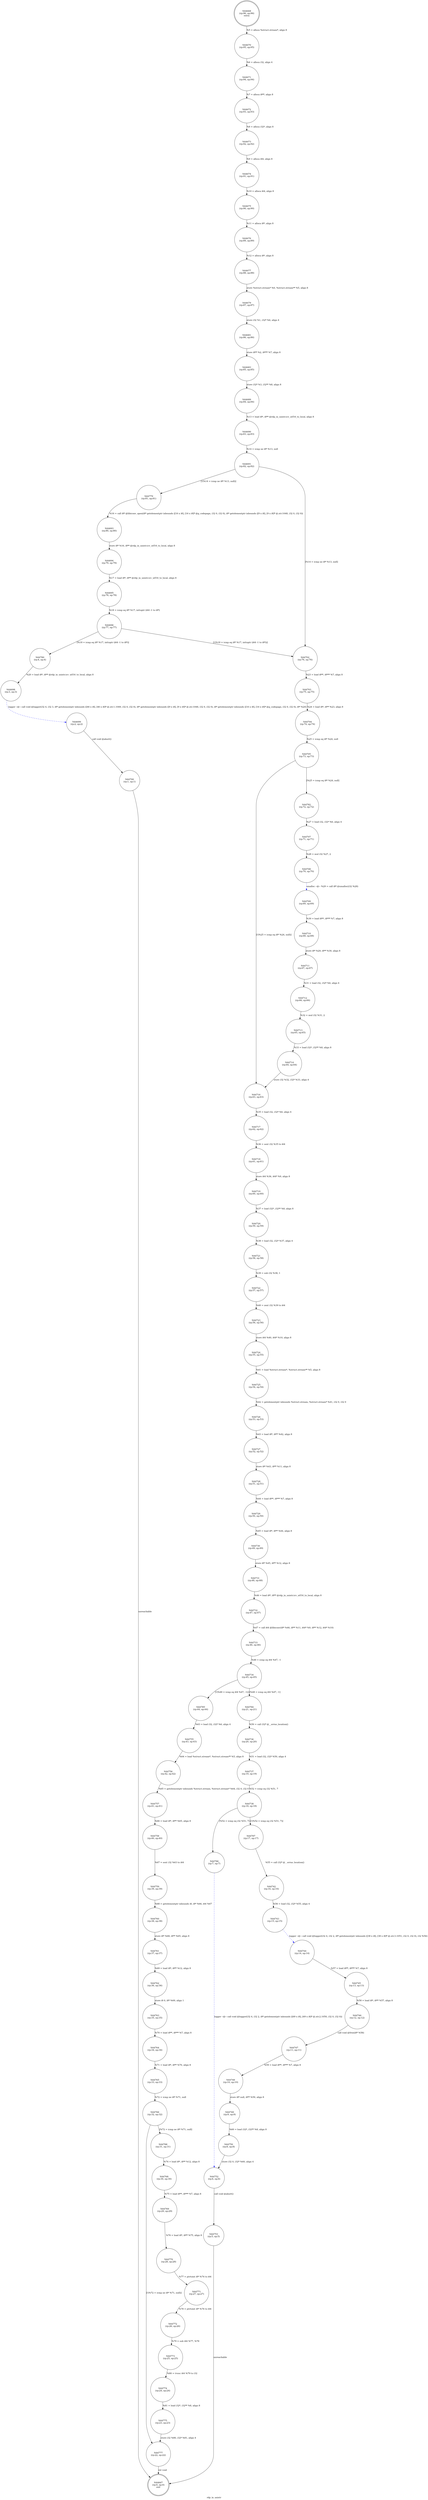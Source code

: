 digraph rdp_in_unistr {
label="rdp_in_unistr"
44667 [label="N44667\n(rp:0, ep:0)\nexit", shape="doublecircle"]
44668 [label="N44668\n(rp:96, ep:96)\nentry", shape="doublecircle"]
44668 -> 44670 [label="%5 = alloca %struct.stream*, align 8"]
44670 [label="N44670\n(rp:95, ep:95)", shape="circle"]
44670 -> 44671 [label="%6 = alloca i32, align 4"]
44671 [label="N44671\n(rp:94, ep:94)", shape="circle"]
44671 -> 44672 [label="%7 = alloca i8**, align 8"]
44672 [label="N44672\n(rp:93, ep:93)", shape="circle"]
44672 -> 44673 [label="%8 = alloca i32*, align 8"]
44673 [label="N44673\n(rp:92, ep:92)", shape="circle"]
44673 -> 44674 [label="%9 = alloca i64, align 8"]
44674 [label="N44674\n(rp:91, ep:91)", shape="circle"]
44674 -> 44675 [label="%10 = alloca i64, align 8"]
44675 [label="N44675\n(rp:90, ep:90)", shape="circle"]
44675 -> 44676 [label="%11 = alloca i8*, align 8"]
44676 [label="N44676\n(rp:89, ep:89)", shape="circle"]
44676 -> 44677 [label="%12 = alloca i8*, align 8"]
44677 [label="N44677\n(rp:88, ep:88)", shape="circle"]
44677 -> 44679 [label="store %struct.stream* %0, %struct.stream** %5, align 8"]
44679 [label="N44679\n(rp:87, ep:87)", shape="circle"]
44679 -> 44681 [label="store i32 %1, i32* %6, align 4"]
44681 [label="N44681\n(rp:86, ep:86)", shape="circle"]
44681 -> 44683 [label="store i8** %2, i8*** %7, align 8"]
44683 [label="N44683\n(rp:85, ep:85)", shape="circle"]
44683 -> 44689 [label="store i32* %3, i32** %8, align 8"]
44689 [label="N44689\n(rp:84, ep:84)", shape="circle"]
44689 -> 44690 [label="%13 = load i8*, i8** @rdp_in_unistr.icv_utf16_to_local, align 8"]
44690 [label="N44690\n(rp:83, ep:83)", shape="circle"]
44690 -> 44691 [label="%14 = icmp ne i8* %13, null"]
44691 [label="N44691\n(rp:82, ep:82)", shape="circle"]
44691 -> 44779 [label="[!(%14 = icmp ne i8* %13, null)]"]
44691 -> 44702 [label="[%14 = icmp ne i8* %13, null]"]
44693 [label="N44693\n(rp:80, ep:80)", shape="circle"]
44693 -> 44694 [label="store i8* %16, i8** @rdp_in_unistr.icv_utf16_to_local, align 8"]
44694 [label="N44694\n(rp:79, ep:79)", shape="circle"]
44694 -> 44695 [label="%17 = load i8*, i8** @rdp_in_unistr.icv_utf16_to_local, align 8"]
44695 [label="N44695\n(rp:78, ep:78)", shape="circle"]
44695 -> 44696 [label="%18 = icmp eq i8* %17, inttoptr (i64 -1 to i8*)"]
44696 [label="N44696\n(rp:77, ep:77)", shape="circle"]
44696 -> 44780 [label="[%18 = icmp eq i8* %17, inttoptr (i64 -1 to i8*)]"]
44696 -> 44702 [label="[!(%18 = icmp eq i8* %17, inttoptr (i64 -1 to i8*))]"]
44698 [label="N44698\n(rp:3, ep:3)", shape="circle"]
44698 -> 44699 [label="logger --@-- call void @logger(i32 4, i32 3, i8* getelementptr inbounds ([46 x i8], [46 x i8]* @.str.1.1049, i32 0, i32 0), i8* getelementptr inbounds ([9 x i8], [9 x i8]* @.str.1048, i32 0, i32 0), i8* getelementptr inbounds ([16 x i8], [16 x i8]* @g_codepage, i32 0, i32 0), i8* %20)", style="dashed", color="blue"]
44699 [label="N44699\n(rp:2, ep:2)", shape="circle"]
44699 -> 44700 [label="call void @abort()"]
44700 [label="N44700\n(rp:1, ep:1)", shape="circle"]
44700 -> 44667 [label="unreachable"]
44702 [label="N44702\n(rp:76, ep:76)", shape="circle"]
44702 -> 44703 [label="%23 = load i8**, i8*** %7, align 8"]
44703 [label="N44703\n(rp:75, ep:75)", shape="circle"]
44703 -> 44704 [label="%24 = load i8*, i8** %23, align 8"]
44704 [label="N44704\n(rp:74, ep:74)", shape="circle"]
44704 -> 44705 [label="%25 = icmp eq i8* %24, null"]
44705 [label="N44705\n(rp:73, ep:73)", shape="circle"]
44705 -> 44782 [label="[%25 = icmp eq i8* %24, null]"]
44705 -> 44716 [label="[!(%25 = icmp eq i8* %24, null)]"]
44707 [label="N44707\n(rp:71, ep:71)", shape="circle"]
44707 -> 44708 [label="%28 = mul i32 %27, 2"]
44708 [label="N44708\n(rp:70, ep:70)", shape="circle"]
44708 -> 44709 [label="xmalloc --@-- %29 = call i8* @xmalloc(i32 %28)", style="dashed", color="blue"]
44709 [label="N44709\n(rp:69, ep:69)", shape="circle"]
44709 -> 44710 [label="%30 = load i8**, i8*** %7, align 8"]
44710 [label="N44710\n(rp:68, ep:68)", shape="circle"]
44710 -> 44711 [label="store i8* %29, i8** %30, align 8"]
44711 [label="N44711\n(rp:67, ep:67)", shape="circle"]
44711 -> 44712 [label="%31 = load i32, i32* %6, align 4"]
44712 [label="N44712\n(rp:66, ep:66)", shape="circle"]
44712 -> 44713 [label="%32 = mul i32 %31, 2"]
44713 [label="N44713\n(rp:65, ep:65)", shape="circle"]
44713 -> 44714 [label="%33 = load i32*, i32** %8, align 8"]
44714 [label="N44714\n(rp:64, ep:64)", shape="circle"]
44714 -> 44716 [label="store i32 %32, i32* %33, align 4"]
44716 [label="N44716\n(rp:63, ep:63)", shape="circle"]
44716 -> 44717 [label="%35 = load i32, i32* %6, align 4"]
44717 [label="N44717\n(rp:62, ep:62)", shape="circle"]
44717 -> 44718 [label="%36 = sext i32 %35 to i64"]
44718 [label="N44718\n(rp:61, ep:61)", shape="circle"]
44718 -> 44719 [label="store i64 %36, i64* %9, align 8"]
44719 [label="N44719\n(rp:60, ep:60)", shape="circle"]
44719 -> 44720 [label="%37 = load i32*, i32** %8, align 8"]
44720 [label="N44720\n(rp:59, ep:59)", shape="circle"]
44720 -> 44721 [label="%38 = load i32, i32* %37, align 4"]
44721 [label="N44721\n(rp:58, ep:58)", shape="circle"]
44721 -> 44722 [label="%39 = sub i32 %38, 1"]
44722 [label="N44722\n(rp:57, ep:57)", shape="circle"]
44722 -> 44723 [label="%40 = zext i32 %39 to i64"]
44723 [label="N44723\n(rp:56, ep:56)", shape="circle"]
44723 -> 44724 [label="store i64 %40, i64* %10, align 8"]
44724 [label="N44724\n(rp:55, ep:55)", shape="circle"]
44724 -> 44725 [label="%41 = load %struct.stream*, %struct.stream** %5, align 8"]
44725 [label="N44725\n(rp:54, ep:54)", shape="circle"]
44725 -> 44726 [label="%42 = getelementptr inbounds %struct.stream, %struct.stream* %41, i32 0, i32 0"]
44726 [label="N44726\n(rp:53, ep:53)", shape="circle"]
44726 -> 44727 [label="%43 = load i8*, i8** %42, align 8"]
44727 [label="N44727\n(rp:52, ep:52)", shape="circle"]
44727 -> 44728 [label="store i8* %43, i8** %11, align 8"]
44728 [label="N44728\n(rp:51, ep:51)", shape="circle"]
44728 -> 44729 [label="%44 = load i8**, i8*** %7, align 8"]
44729 [label="N44729\n(rp:50, ep:50)", shape="circle"]
44729 -> 44730 [label="%45 = load i8*, i8** %44, align 8"]
44730 [label="N44730\n(rp:49, ep:49)", shape="circle"]
44730 -> 44731 [label="store i8* %45, i8** %12, align 8"]
44731 [label="N44731\n(rp:48, ep:48)", shape="circle"]
44731 -> 44732 [label="%46 = load i8*, i8** @rdp_in_unistr.icv_utf16_to_local, align 8"]
44732 [label="N44732\n(rp:47, ep:47)", shape="circle"]
44732 -> 44733 [label="%47 = call i64 @libiconv(i8* %46, i8** %11, i64* %9, i8** %12, i64* %10)"]
44733 [label="N44733\n(rp:46, ep:46)", shape="circle"]
44733 -> 44734 [label="%48 = icmp eq i64 %47, -1"]
44734 [label="N44734\n(rp:45, ep:45)", shape="circle"]
44734 -> 44784 [label="[%48 = icmp eq i64 %47, -1]"]
44734 -> 44785 [label="[!(%48 = icmp eq i64 %47, -1)]"]
44736 [label="N44736\n(rp:20, ep:20)", shape="circle"]
44736 -> 44737 [label="%51 = load i32, i32* %50, align 4"]
44737 [label="N44737\n(rp:19, ep:19)", shape="circle"]
44737 -> 44738 [label="%52 = icmp eq i32 %51, 7"]
44738 [label="N44738\n(rp:18, ep:18)", shape="circle"]
44738 -> 44786 [label="[%52 = icmp eq i32 %51, 7]"]
44738 -> 44787 [label="[!(%52 = icmp eq i32 %51, 7)]"]
44742 [label="N44742\n(rp:16, ep:16)", shape="circle"]
44742 -> 44743 [label="%56 = load i32, i32* %55, align 4"]
44743 [label="N44743\n(rp:15, ep:15)", shape="circle"]
44743 -> 44744 [label="logger --@-- call void @logger(i32 4, i32 2, i8* getelementptr inbounds ([38 x i8], [38 x i8]* @.str.3.1051, i32 0, i32 0), i32 %56)", style="dashed", color="blue"]
44744 [label="N44744\n(rp:14, ep:14)", shape="circle"]
44744 -> 44745 [label="%57 = load i8**, i8*** %7, align 8"]
44745 [label="N44745\n(rp:13, ep:13)", shape="circle"]
44745 -> 44746 [label="%58 = load i8*, i8** %57, align 8"]
44746 [label="N44746\n(rp:12, ep:12)", shape="circle"]
44746 -> 44747 [label="call void @free(i8* %58)"]
44747 [label="N44747\n(rp:11, ep:11)", shape="circle"]
44747 -> 44748 [label="%59 = load i8**, i8*** %7, align 8"]
44748 [label="N44748\n(rp:10, ep:10)", shape="circle"]
44748 -> 44749 [label="store i8* null, i8** %59, align 8"]
44749 [label="N44749\n(rp:9, ep:9)", shape="circle"]
44749 -> 44750 [label="%60 = load i32*, i32** %8, align 8"]
44750 [label="N44750\n(rp:8, ep:8)", shape="circle"]
44750 -> 44752 [label="store i32 0, i32* %60, align 4"]
44752 [label="N44752\n(rp:6, ep:6)", shape="circle"]
44752 -> 44753 [label="call void @abort()"]
44753 [label="N44753\n(rp:5, ep:5)", shape="circle"]
44753 -> 44667 [label="unreachable"]
44755 [label="N44755\n(rp:43, ep:43)", shape="circle"]
44755 -> 44756 [label="%64 = load %struct.stream*, %struct.stream** %5, align 8"]
44756 [label="N44756\n(rp:42, ep:42)", shape="circle"]
44756 -> 44757 [label="%65 = getelementptr inbounds %struct.stream, %struct.stream* %64, i32 0, i32 0"]
44757 [label="N44757\n(rp:41, ep:41)", shape="circle"]
44757 -> 44758 [label="%66 = load i8*, i8** %65, align 8"]
44758 [label="N44758\n(rp:40, ep:40)", shape="circle"]
44758 -> 44759 [label="%67 = sext i32 %63 to i64"]
44759 [label="N44759\n(rp:39, ep:39)", shape="circle"]
44759 -> 44760 [label="%68 = getelementptr inbounds i8, i8* %66, i64 %67"]
44760 [label="N44760\n(rp:38, ep:38)", shape="circle"]
44760 -> 44761 [label="store i8* %68, i8** %65, align 8"]
44761 [label="N44761\n(rp:37, ep:37)", shape="circle"]
44761 -> 44762 [label="%69 = load i8*, i8** %12, align 8"]
44762 [label="N44762\n(rp:36, ep:36)", shape="circle"]
44762 -> 44763 [label="store i8 0, i8* %69, align 1"]
44763 [label="N44763\n(rp:35, ep:35)", shape="circle"]
44763 -> 44764 [label="%70 = load i8**, i8*** %7, align 8"]
44764 [label="N44764\n(rp:34, ep:34)", shape="circle"]
44764 -> 44765 [label="%71 = load i8*, i8** %70, align 8"]
44765 [label="N44765\n(rp:33, ep:33)", shape="circle"]
44765 -> 44766 [label="%72 = icmp ne i8* %71, null"]
44766 [label="N44766\n(rp:32, ep:32)", shape="circle"]
44766 -> 44788 [label="[%72 = icmp ne i8* %71, null]"]
44766 -> 44777 [label="[!(%72 = icmp ne i8* %71, null)]"]
44768 [label="N44768\n(rp:30, ep:30)", shape="circle"]
44768 -> 44769 [label="%75 = load i8**, i8*** %7, align 8"]
44769 [label="N44769\n(rp:29, ep:29)", shape="circle"]
44769 -> 44770 [label="%76 = load i8*, i8** %75, align 8"]
44770 [label="N44770\n(rp:28, ep:28)", shape="circle"]
44770 -> 44771 [label="%77 = ptrtoint i8* %74 to i64"]
44771 [label="N44771\n(rp:27, ep:27)", shape="circle"]
44771 -> 44772 [label="%78 = ptrtoint i8* %76 to i64"]
44772 [label="N44772\n(rp:26, ep:26)", shape="circle"]
44772 -> 44773 [label="%79 = sub i64 %77, %78"]
44773 [label="N44773\n(rp:25, ep:25)", shape="circle"]
44773 -> 44774 [label="%80 = trunc i64 %79 to i32"]
44774 [label="N44774\n(rp:24, ep:24)", shape="circle"]
44774 -> 44775 [label="%81 = load i32*, i32** %8, align 8"]
44775 [label="N44775\n(rp:23, ep:23)", shape="circle"]
44775 -> 44777 [label="store i32 %80, i32* %81, align 4"]
44777 [label="N44777\n(rp:22, ep:22)", shape="circle"]
44777 -> 44667 [label="ret void"]
44779 [label="N44779\n(rp:81, ep:81)", shape="circle"]
44779 -> 44693 [label="%16 = call i8* @libiconv_open(i8* getelementptr inbounds ([16 x i8], [16 x i8]* @g_codepage, i32 0, i32 0), i8* getelementptr inbounds ([9 x i8], [9 x i8]* @.str.1048, i32 0, i32 0))"]
44780 [label="N44780\n(rp:4, ep:4)", shape="circle"]
44780 -> 44698 [label="%20 = load i8*, i8** @rdp_in_unistr.icv_utf16_to_local, align 8"]
44782 [label="N44782\n(rp:72, ep:72)", shape="circle"]
44782 -> 44707 [label="%27 = load i32, i32* %6, align 4"]
44784 [label="N44784\n(rp:21, ep:21)", shape="circle"]
44784 -> 44736 [label="%50 = call i32* @__errno_location()"]
44785 [label="N44785\n(rp:44, ep:44)", shape="circle"]
44785 -> 44755 [label="%63 = load i32, i32* %6, align 4"]
44786 [label="N44786\n(rp:7, ep:7)", shape="circle"]
44786 -> 44752 [label="logger --@-- call void @logger(i32 4, i32 2, i8* getelementptr inbounds ([69 x i8], [69 x i8]* @.str.2.1050, i32 0, i32 0))", style="dashed", color="blue"]
44787 [label="N44787\n(rp:17, ep:17)", shape="circle"]
44787 -> 44742 [label="%55 = call i32* @__errno_location()"]
44788 [label="N44788\n(rp:31, ep:31)", shape="circle"]
44788 -> 44768 [label="%74 = load i8*, i8** %12, align 8"]
}
